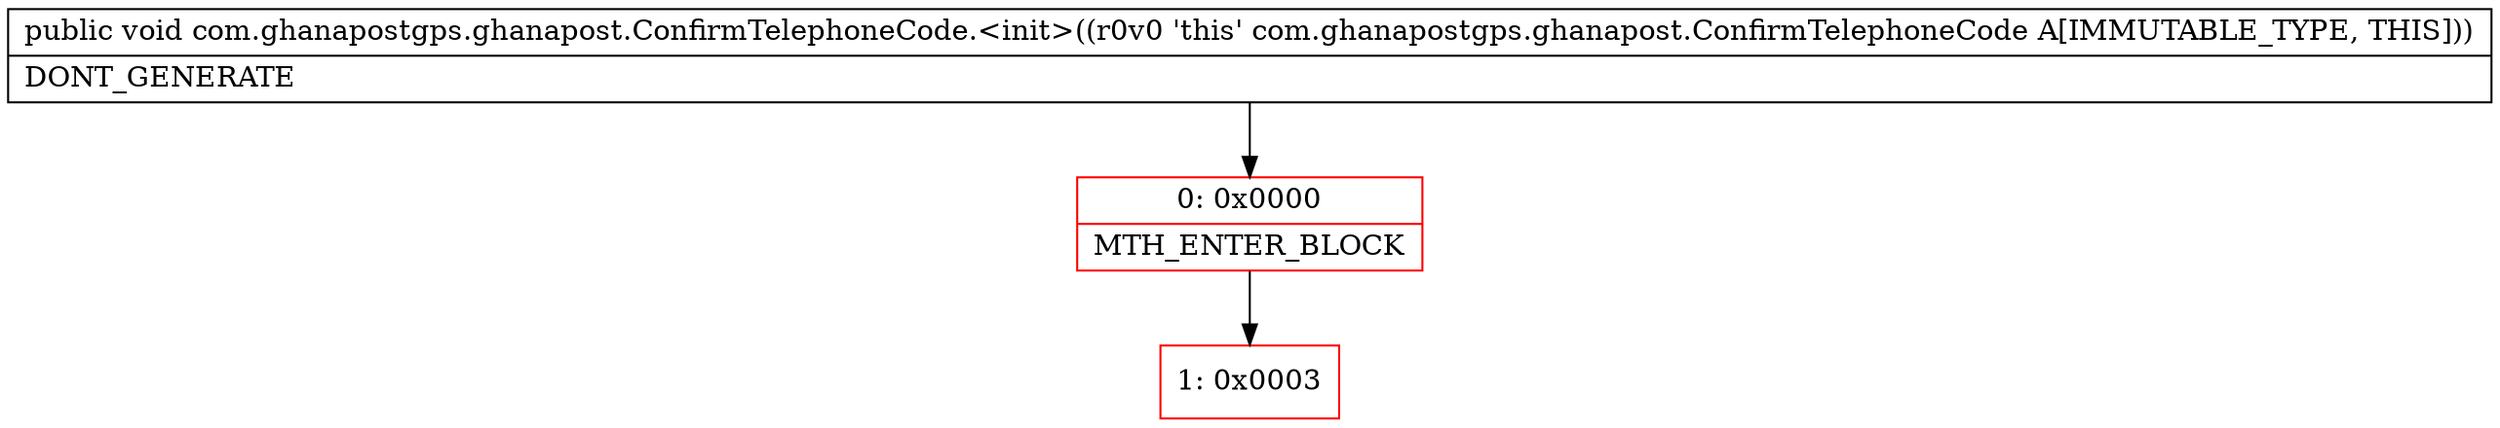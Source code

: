 digraph "CFG forcom.ghanapostgps.ghanapost.ConfirmTelephoneCode.\<init\>()V" {
subgraph cluster_Region_779477917 {
label = "R(0)";
node [shape=record,color=blue];
}
Node_0 [shape=record,color=red,label="{0\:\ 0x0000|MTH_ENTER_BLOCK\l}"];
Node_1 [shape=record,color=red,label="{1\:\ 0x0003}"];
MethodNode[shape=record,label="{public void com.ghanapostgps.ghanapost.ConfirmTelephoneCode.\<init\>((r0v0 'this' com.ghanapostgps.ghanapost.ConfirmTelephoneCode A[IMMUTABLE_TYPE, THIS]))  | DONT_GENERATE\l}"];
MethodNode -> Node_0;
Node_0 -> Node_1;
}

